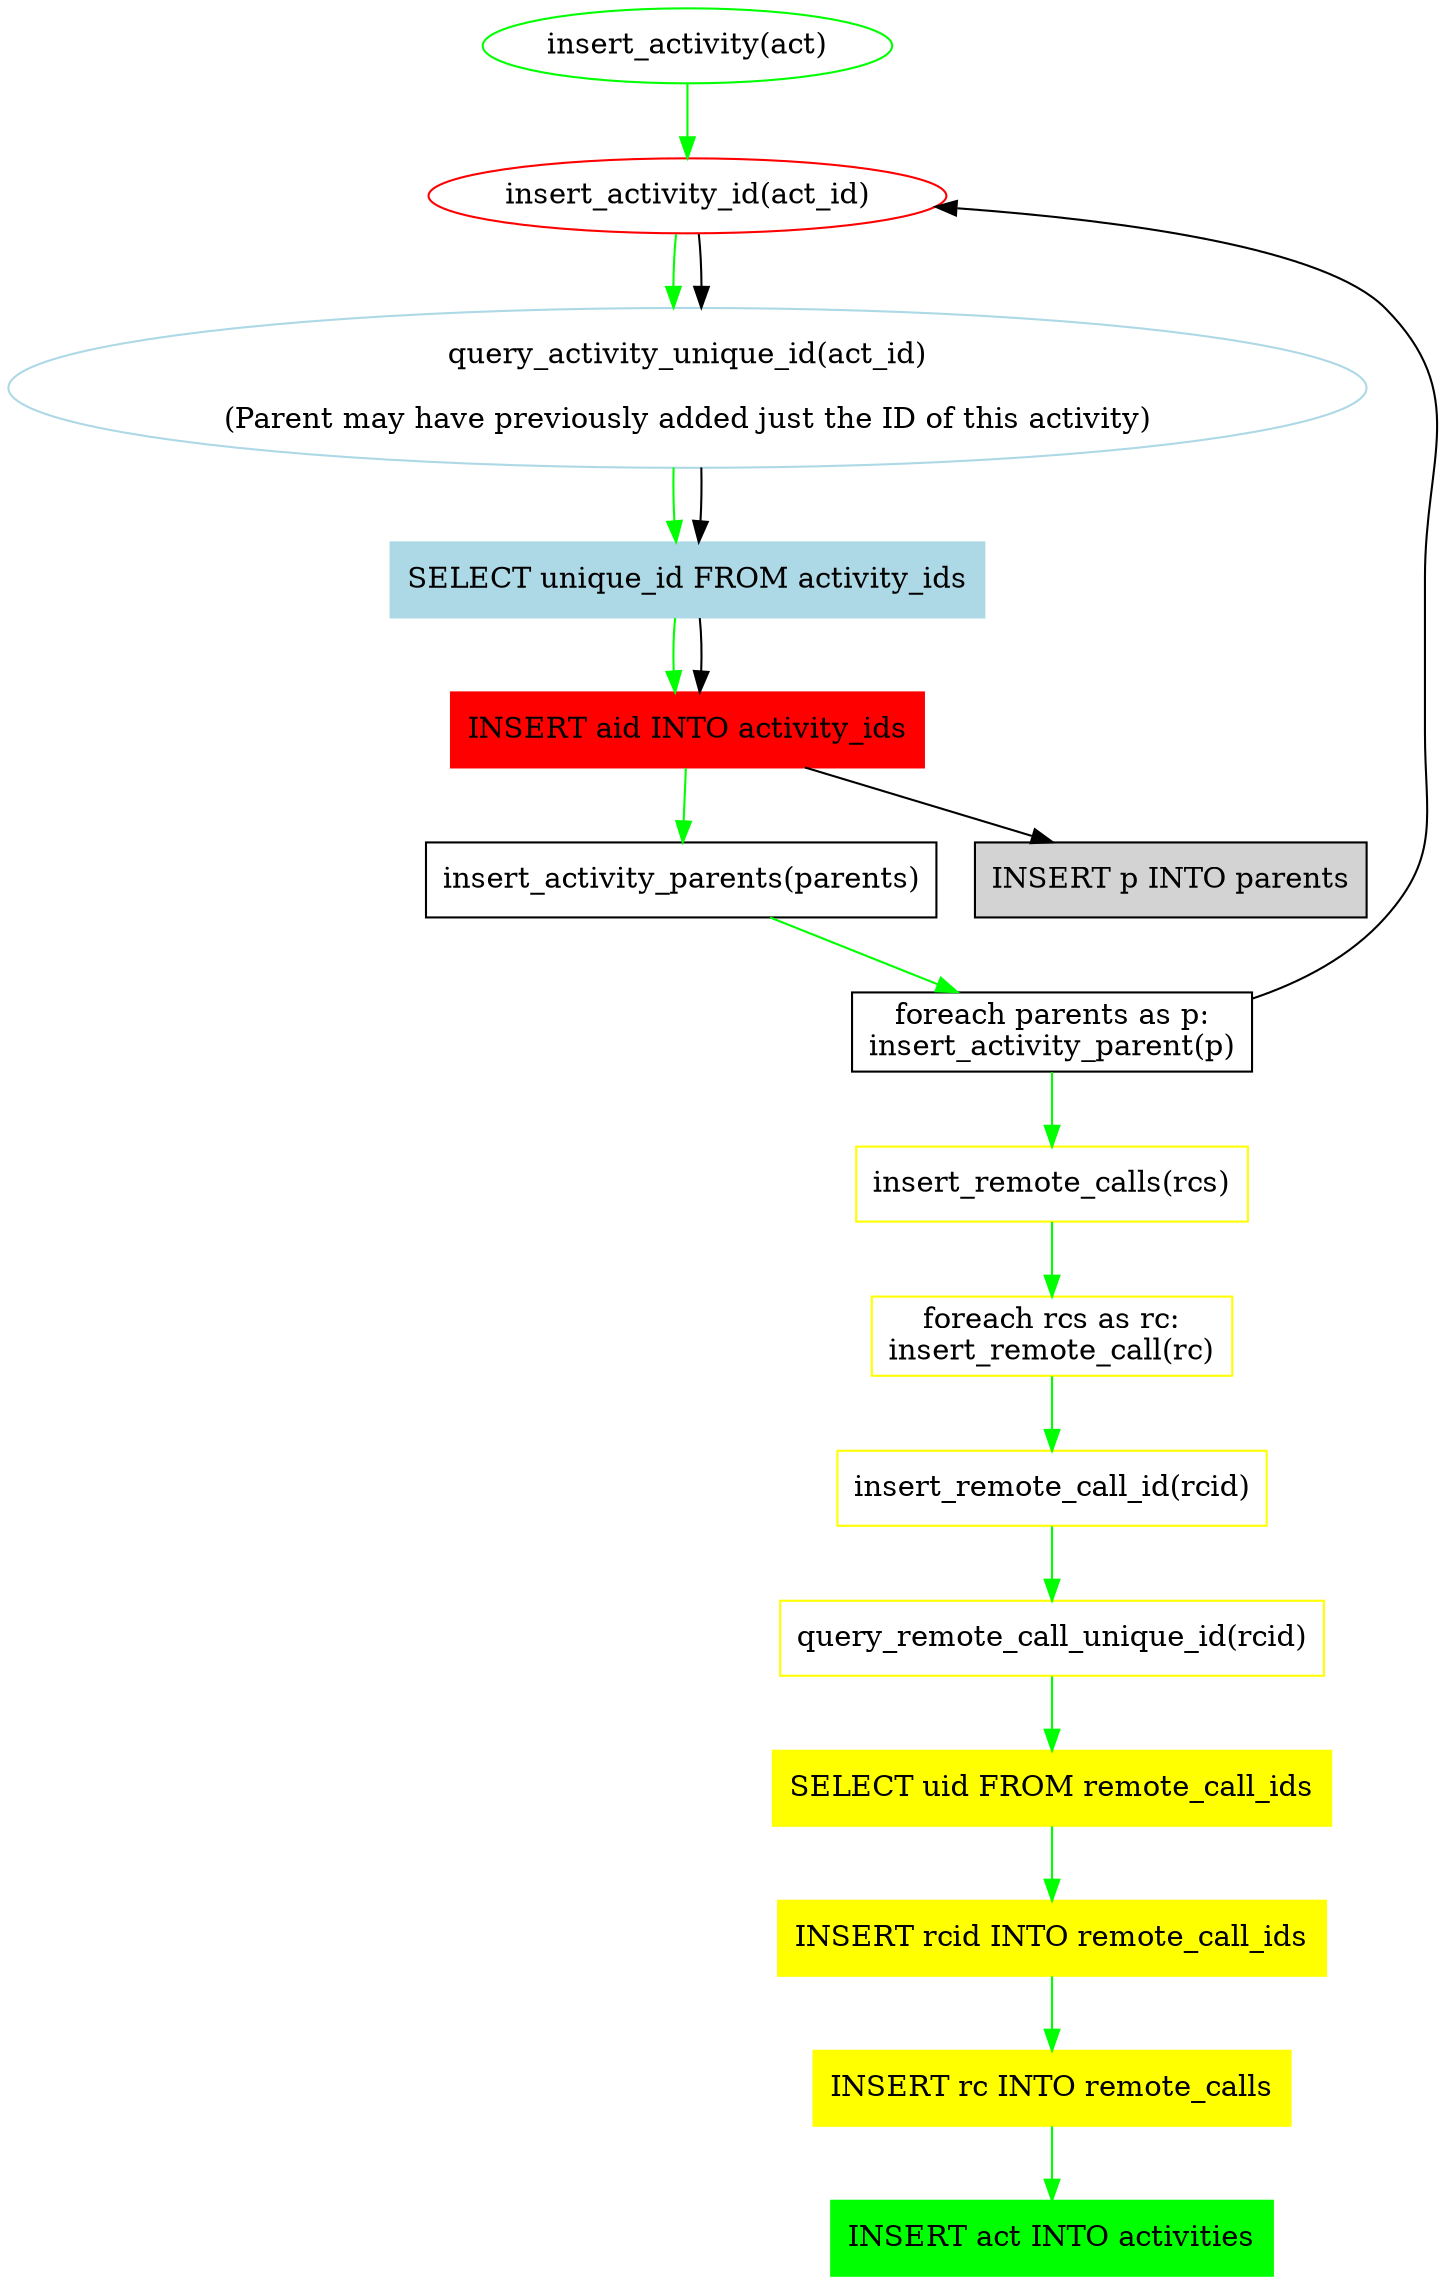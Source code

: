 digraph I {
	insert_activity[label="insert_activity(act)",color="green"];
	insert_activity_id [label="insert_activity_id(act_id)",color="red"];
	query_activity_unique_id [label="query_activity_unique_id(act_id)\n\n(Parent may have previously added just the ID of this activity)",color="lightblue"];
	select_activity_unique_id [shape="box",label="SELECT unique_id FROM activity_ids",color="lightblue",style="filled"];
	insert_activity_id_2 [shape="box",label="INSERT aid INTO activity_ids",color="red",style="filled"];
	insert_parents [shape="box",label="insert_activity_parents(parents)"];
	insert_parent [shape="box",label="foreach parents as p:\ninsert_activity_parent(p)"];
	insert_parent_2 [shape="box",label="INSERT p INTO parents",style="filled"];
	insert_rcs [shape="box",label="insert_remote_calls(rcs)",color="yellow"];
	insert_rc [shape="box",label="foreach rcs as rc:\ninsert_remote_call(rc)",color="yellow"];
	insert_rc_id [shape="box",label="insert_remote_call_id(rcid)",color="yellow"];
	query_rc_uid [shape="box",label="query_remote_call_unique_id(rcid)",color="yellow"];
	select_rc_uid [shape="box",label="SELECT uid FROM remote_call_ids",color="yellow",style="filled"];
	insert_rc_id_2 [shape="box",label="INSERT rcid INTO remote_call_ids",color="yellow",style="filled"];
	insert_rc_2 [shape="box",label="INSERT rc INTO remote_calls",color="yellow",style="filled"];
	insert_activity_2 [shape="box",label="INSERT act INTO activities",color="green",style="filled"];
	

	insert_activity -> insert_activity_id [color="green"];
	insert_activity_id -> query_activity_unique_id [color="green"];
	query_activity_unique_id -> select_activity_unique_id [color="green"];
	select_activity_unique_id -> insert_activity_id_2 [color="green"];
	insert_activity_id_2 -> insert_parents [color="green"];
	insert_parents -> insert_parent [color="green"];
	insert_parent -> insert_activity_id [];
	insert_activity_id -> query_activity_unique_id [];
	query_activity_unique_id -> select_activity_unique_id [];
	select_activity_unique_id -> insert_activity_id_2 [];
	insert_activity_id_2 -> insert_parent_2 [];
	insert_parent -> insert_rcs [color="green"];
	insert_rcs -> insert_rc [color="green"];
	insert_rc -> insert_rc_id [color="green"];
	insert_rc_id -> query_rc_uid [color="green"];
	query_rc_uid -> select_rc_uid [color="green"];
	select_rc_uid -> insert_rc_id_2 [color="green"];
	insert_rc_id_2 -> insert_rc_2 [color="green"];
	insert_rc_2 -> insert_activity_2 [color="green"];

}

